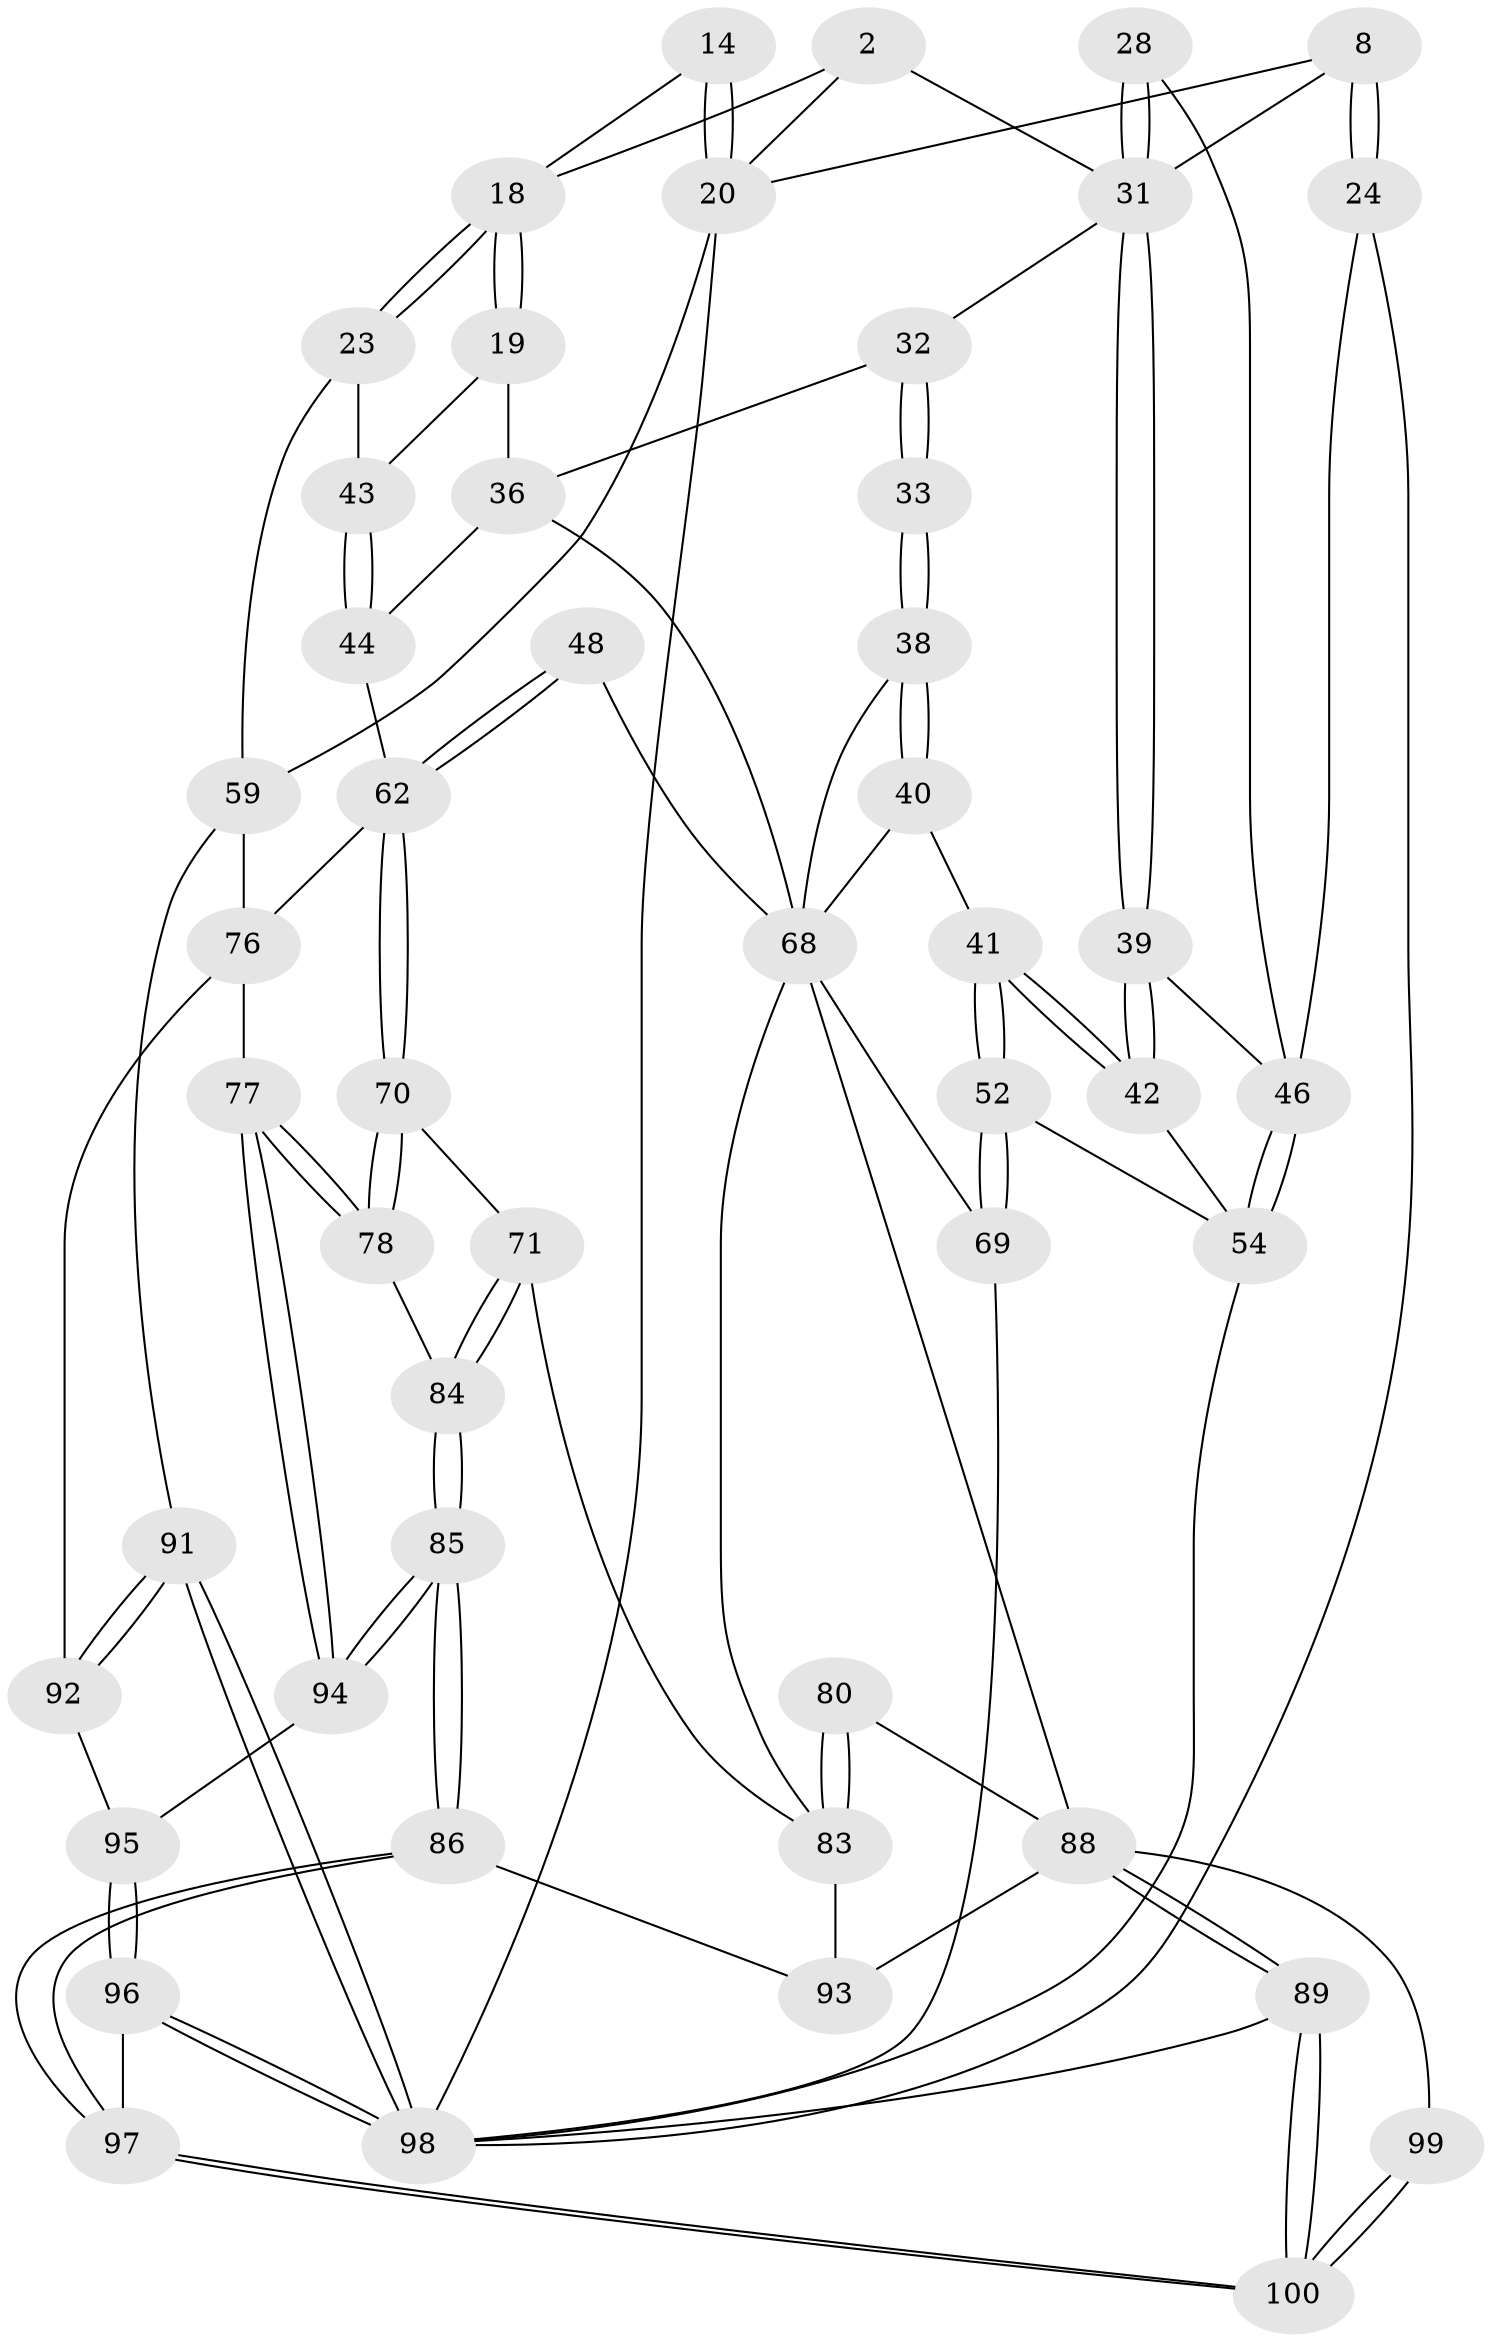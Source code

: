 // original degree distribution, {3: 0.03, 4: 0.24, 5: 0.51, 6: 0.22}
// Generated by graph-tools (version 1.1) at 2025/02/03/09/25 05:02:12]
// undirected, 50 vertices, 117 edges
graph export_dot {
graph [start="1"]
  node [color=gray90,style=filled];
  2 [pos="+0.6274863005974487+0",super="+1"];
  8 [pos="+0.05273902356156687+0.11190570878892625",super="+4"];
  14 [pos="+0.9665721713778823+0.09952195359974583"];
  18 [pos="+0.7902353176302186+0.28931930255528565",super="+15+9"];
  19 [pos="+0.6477223467812547+0.04376951543849328",super="+10"];
  20 [pos="+1+0.14697172206450645",super="+3"];
  23 [pos="+0.7926726212574359+0.3019212040002055"];
  24 [pos="+0+0.10707945746953182"];
  28 [pos="+0.09280025111988183+0.19874239395051504"];
  31 [pos="+0.13054184652713743+0.30623589040476124",super="+17+7+5"];
  32 [pos="+0.38459881390662126+0.2647625108712775",super="+12+16"];
  33 [pos="+0.317730204937327+0.308007870752981"];
  36 [pos="+0.4758848562927669+0.39305263148994135",super="+34"];
  38 [pos="+0.33941954540364233+0.41252105368781417"];
  39 [pos="+0.12620878724463783+0.3115782677602032"];
  40 [pos="+0.24470747827349731+0.537407287543211"];
  41 [pos="+0.2334763528201375+0.5364752452565401"];
  42 [pos="+0.10393022733003887+0.39090325910086976"];
  43 [pos="+0.6571452466065079+0.32522681682807597",super="+25"];
  44 [pos="+0.5993353742977274+0.448768822964604",super="+35+26"];
  46 [pos="+0+0.3975140079555736",super="+30"];
  48 [pos="+0.5391998103241832+0.5760302653217458"];
  52 [pos="+0.08457277473788277+0.6205600111349714"];
  54 [pos="+0+0.5407726768876371",super="+53+45"];
  59 [pos="+1+0.5920661338202422",super="+21+22"];
  62 [pos="+0.6159588858828464+0.6405419479954512",super="+61+51+47"];
  68 [pos="+0.12452630986012463+0.7584872658160441",super="+56+37"];
  69 [pos="+0.05550801777963177+0.6528791689054017"];
  70 [pos="+0.6044735566527988+0.7093308085845248"];
  71 [pos="+0.5373254519291728+0.7760427447358532"];
  76 [pos="+0.7260659383130297+0.8337373505536395",super="+64"];
  77 [pos="+0.6944601476179347+0.8272395696755511"];
  78 [pos="+0.6812683022184141+0.8148693268208296"];
  80 [pos="+0.32924189821259126+0.7857547101499927"];
  83 [pos="+0.42020947045402496+0.9344698468183521",super="+72+73"];
  84 [pos="+0.5558387513240993+0.8448185271544709"];
  85 [pos="+0.5562351336034971+0.9304023533693855"];
  86 [pos="+0.4810542016463699+1"];
  88 [pos="+0.13422397322006857+0.8865669196331392",super="+82+81"];
  89 [pos="+0+1"];
  91 [pos="+0.8051822656648276+0.9496562200207778",super="+90"];
  92 [pos="+0.7516576992777455+0.885198395444647",super="+79+75+74"];
  93 [pos="+0.28774396815499415+0.9437457524873604",super="+87"];
  94 [pos="+0.6383738436766736+0.8822086926766699"];
  95 [pos="+0.6843976495663903+0.9403312753024786"];
  96 [pos="+0.5232525947110115+1"];
  97 [pos="+0.5026951527490505+1"];
  98 [pos="+0.9297465381358105+1",super="+65"];
  99 [pos="+0.2791611615471055+0.9419677134355188"];
  100 [pos="+0.020711266864579376+1"];
  2 -- 20;
  2 -- 18;
  2 -- 31;
  8 -- 24 [weight=2];
  8 -- 24;
  8 -- 20;
  8 -- 31;
  14 -- 20 [weight=2];
  14 -- 20;
  14 -- 18;
  18 -- 19 [weight=2];
  18 -- 19;
  18 -- 23;
  18 -- 23;
  19 -- 43;
  19 -- 36;
  20 -- 98;
  20 -- 59;
  23 -- 43;
  23 -- 59;
  24 -- 46;
  24 -- 98;
  28 -- 31 [weight=2];
  28 -- 31;
  28 -- 46;
  31 -- 39;
  31 -- 39;
  31 -- 32 [weight=2];
  32 -- 33 [weight=2];
  32 -- 33;
  32 -- 36 [weight=2];
  33 -- 38;
  33 -- 38;
  36 -- 44 [weight=2];
  36 -- 68;
  38 -- 40;
  38 -- 40;
  38 -- 68;
  39 -- 42;
  39 -- 42;
  39 -- 46;
  40 -- 41;
  40 -- 68;
  41 -- 42;
  41 -- 42;
  41 -- 52;
  41 -- 52;
  42 -- 54;
  43 -- 44 [weight=2];
  43 -- 44;
  44 -- 62;
  46 -- 54 [weight=2];
  46 -- 54;
  48 -- 62 [weight=2];
  48 -- 62;
  48 -- 68;
  52 -- 69;
  52 -- 69;
  52 -- 54;
  54 -- 98;
  59 -- 91;
  59 -- 76 [weight=2];
  62 -- 70;
  62 -- 70;
  62 -- 76 [weight=2];
  68 -- 69;
  68 -- 88;
  68 -- 83;
  69 -- 98;
  70 -- 71;
  70 -- 78;
  70 -- 78;
  71 -- 84;
  71 -- 84;
  71 -- 83;
  76 -- 77;
  76 -- 92 [weight=2];
  77 -- 78;
  77 -- 78;
  77 -- 94;
  77 -- 94;
  78 -- 84;
  80 -- 83 [weight=2];
  80 -- 83;
  80 -- 88;
  83 -- 93;
  84 -- 85;
  84 -- 85;
  85 -- 86;
  85 -- 86;
  85 -- 94;
  85 -- 94;
  86 -- 97;
  86 -- 97;
  86 -- 93;
  88 -- 89;
  88 -- 89;
  88 -- 99;
  88 -- 93;
  89 -- 100;
  89 -- 100;
  89 -- 98;
  91 -- 92 [weight=3];
  91 -- 92;
  91 -- 98 [weight=2];
  91 -- 98;
  92 -- 95;
  94 -- 95;
  95 -- 96;
  95 -- 96;
  96 -- 97;
  96 -- 98;
  96 -- 98;
  97 -- 100;
  97 -- 100;
  99 -- 100;
  99 -- 100;
}
